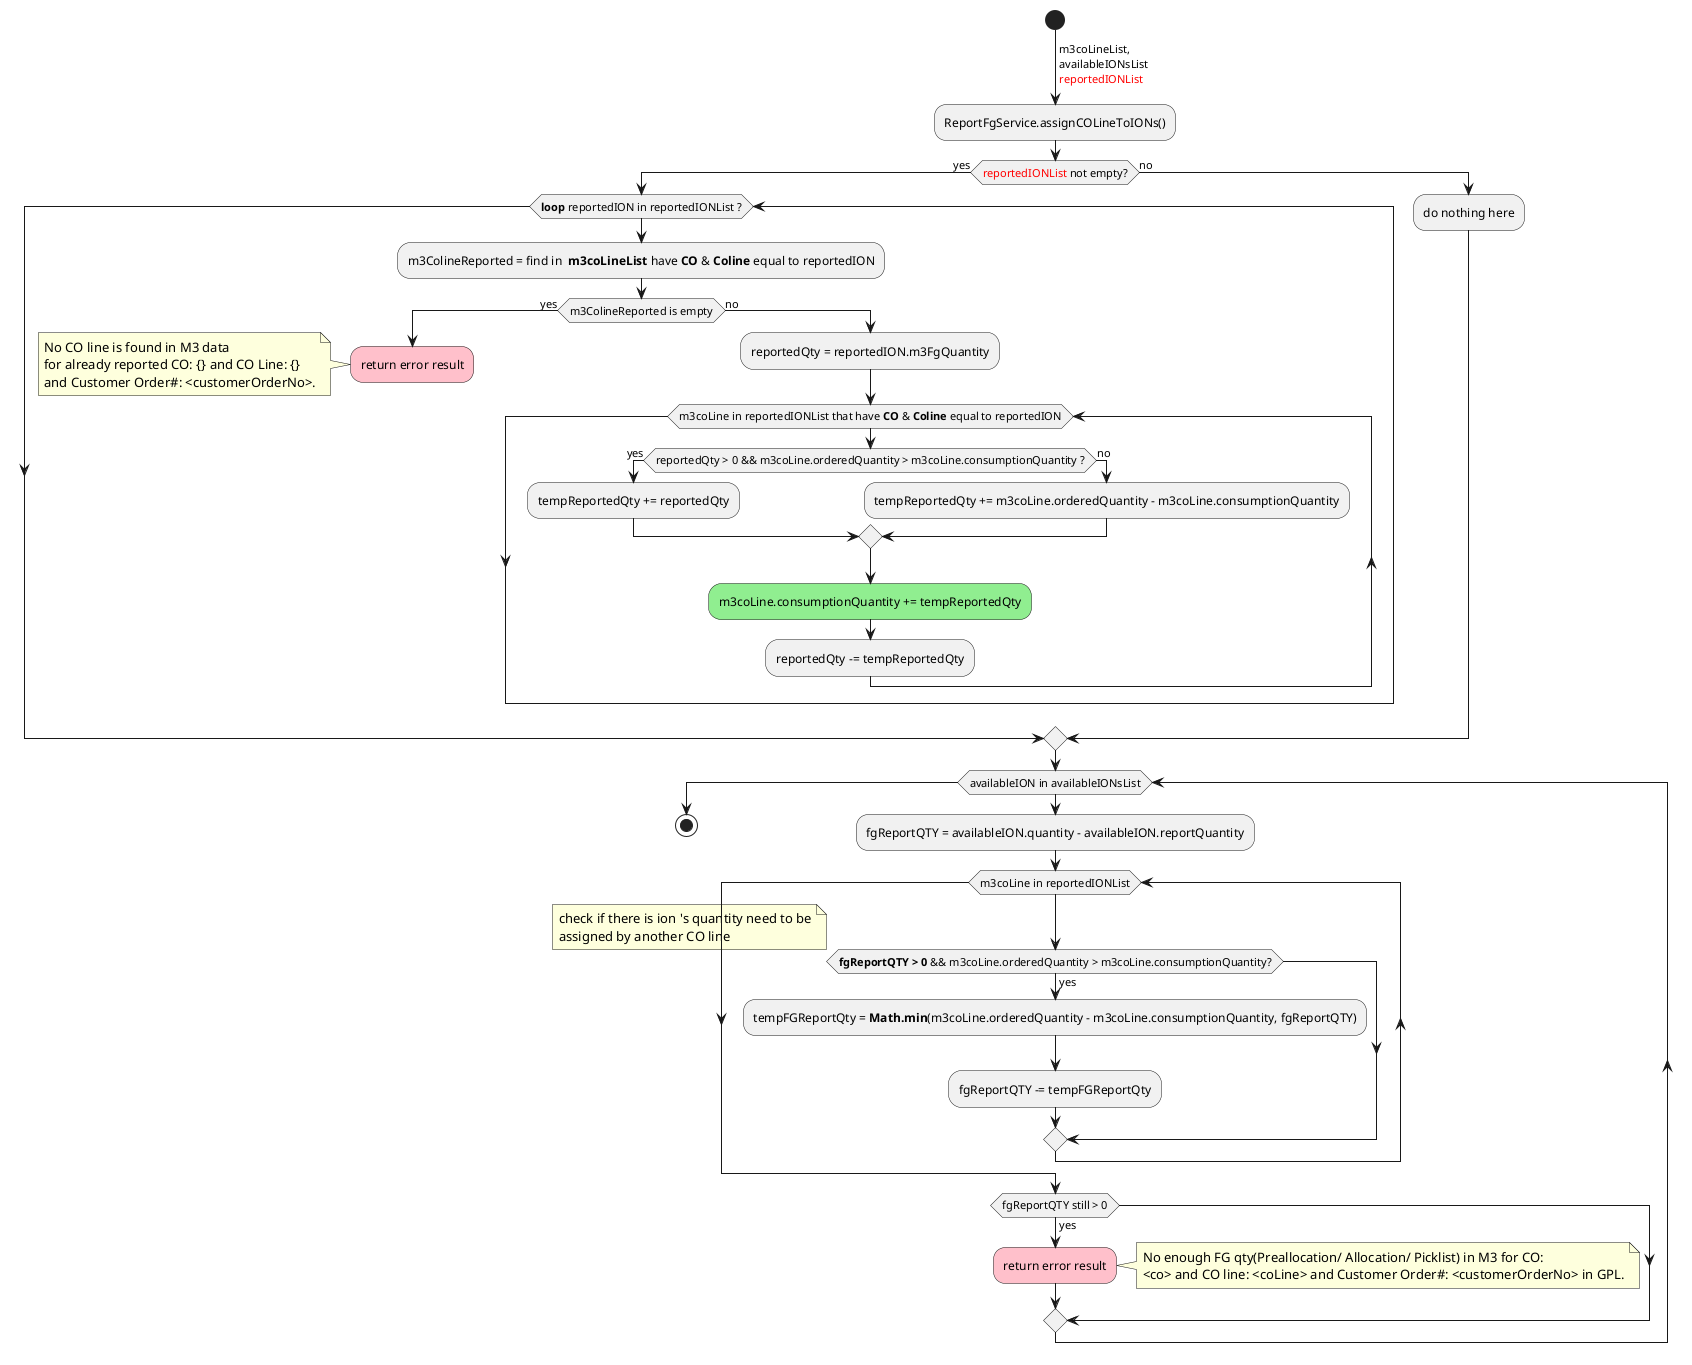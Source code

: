 @startuml
'https://plantuml.com/activity-diagram-beta

start
-> m3coLineList,
availableIONsList
<color:red>reportedIONList</color>;

:ReportFgService.assignCOLineToIONs();

if (<color:red>reportedIONList</color> not empty?) is (yes) then
  while (**loop** reportedION in reportedIONList ?)
    :m3ColineReported = find in  **m3coLineList** have **CO** & **Coline** equal to reportedION;

    if (m3ColineReported is empty) then (yes)
      #pink:return error result;
      note left
      No CO line is found in M3 data
      for already reported CO: {} and CO Line: {}
      and Customer Order#: <customerOrderNo>.
      end note
      detach
    else (no)
      :reportedQty = reportedION.m3FgQuantity;

      while (m3coLine in reportedIONList that have **CO** & **Coline** equal to reportedION)
        if (reportedQty > 0 && m3coLine.orderedQuantity > m3coLine.consumptionQuantity ?) is (yes) then
          :tempReportedQty += reportedQty;
        else (no)
          :tempReportedQty += m3coLine.orderedQuantity - m3coLine.consumptionQuantity;
        endif

        #lightgreen:m3coLine.consumptionQuantity += tempReportedQty;
        :reportedQty -= tempReportedQty;
      endwhile
    endif

  endwhile
else (no)
  :do nothing here;
endif

while (availableION in availableIONsList)
    :fgReportQTY = availableION.quantity - availableION.reportQuantity;
    while (m3coLine in reportedIONList)

        if (**fgReportQTY > 0** && m3coLine.orderedQuantity > m3coLine.consumptionQuantity?) is (yes) then

            :tempFGReportQty = **Math.min**(m3coLine.orderedQuantity - m3coLine.consumptionQuantity, fgReportQTY);
          :fgReportQTY -= tempFGReportQty;
        endif
        note right
            check if there is ion 's quantity need to be
            assigned by another CO line
        end note
    endwhile

    if (fgReportQTY still > 0) is (yes) then
      #pink:return error result;
      note right
        No enough FG qty(Preallocation/ Allocation/ Picklist) in M3 for CO:
        <co> and CO line: <coLine> and Customer Order#: <customerOrderNo> in GPL.
      end note
    endif
endwhile

stop

@enduml
